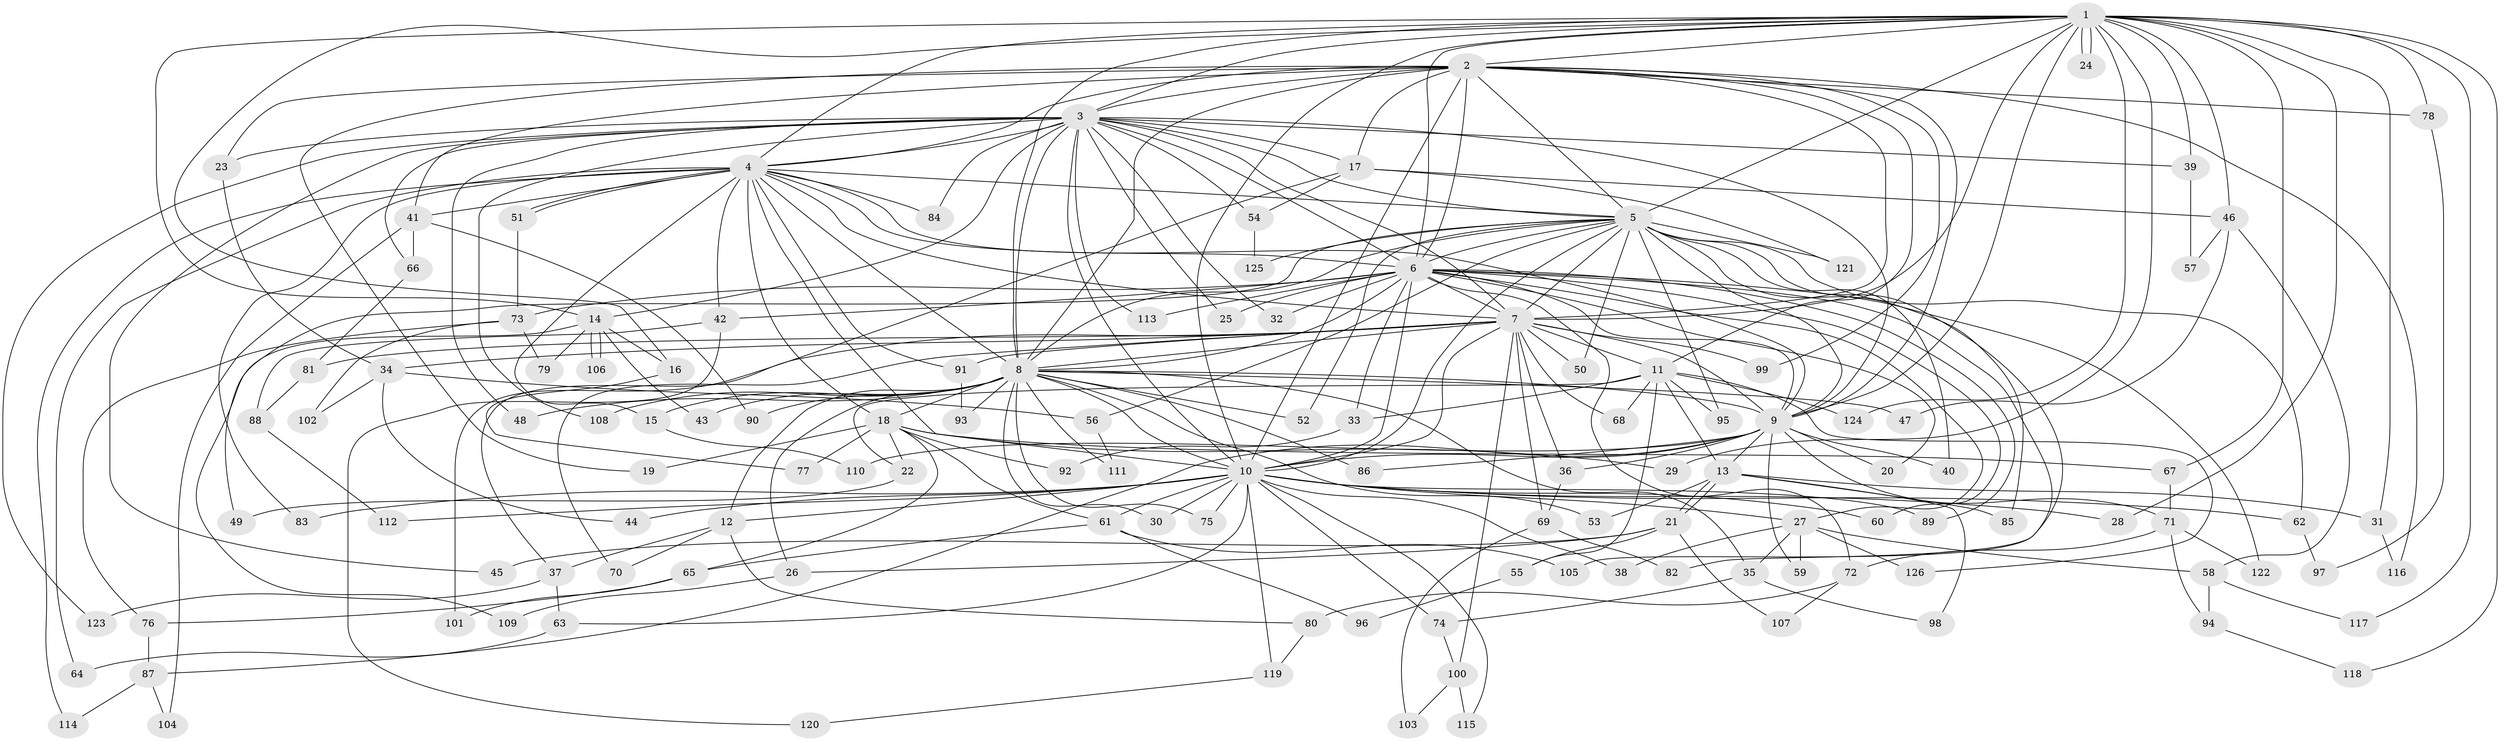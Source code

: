 // coarse degree distribution, {23: 0.015873015873015872, 22: 0.015873015873015872, 21: 0.031746031746031744, 15: 0.015873015873015872, 9: 0.047619047619047616, 14: 0.015873015873015872, 6: 0.07936507936507936, 3: 0.15873015873015872, 10: 0.031746031746031744, 2: 0.36507936507936506, 1: 0.031746031746031744, 11: 0.015873015873015872, 5: 0.09523809523809523, 4: 0.06349206349206349, 8: 0.015873015873015872}
// Generated by graph-tools (version 1.1) at 2025/49/03/04/25 22:49:19]
// undirected, 126 vertices, 277 edges
graph export_dot {
  node [color=gray90,style=filled];
  1;
  2;
  3;
  4;
  5;
  6;
  7;
  8;
  9;
  10;
  11;
  12;
  13;
  14;
  15;
  16;
  17;
  18;
  19;
  20;
  21;
  22;
  23;
  24;
  25;
  26;
  27;
  28;
  29;
  30;
  31;
  32;
  33;
  34;
  35;
  36;
  37;
  38;
  39;
  40;
  41;
  42;
  43;
  44;
  45;
  46;
  47;
  48;
  49;
  50;
  51;
  52;
  53;
  54;
  55;
  56;
  57;
  58;
  59;
  60;
  61;
  62;
  63;
  64;
  65;
  66;
  67;
  68;
  69;
  70;
  71;
  72;
  73;
  74;
  75;
  76;
  77;
  78;
  79;
  80;
  81;
  82;
  83;
  84;
  85;
  86;
  87;
  88;
  89;
  90;
  91;
  92;
  93;
  94;
  95;
  96;
  97;
  98;
  99;
  100;
  101;
  102;
  103;
  104;
  105;
  106;
  107;
  108;
  109;
  110;
  111;
  112;
  113;
  114;
  115;
  116;
  117;
  118;
  119;
  120;
  121;
  122;
  123;
  124;
  125;
  126;
  1 -- 2;
  1 -- 3;
  1 -- 4;
  1 -- 5;
  1 -- 6;
  1 -- 7;
  1 -- 8;
  1 -- 9;
  1 -- 10;
  1 -- 14;
  1 -- 16;
  1 -- 24;
  1 -- 24;
  1 -- 28;
  1 -- 29;
  1 -- 31;
  1 -- 39;
  1 -- 46;
  1 -- 67;
  1 -- 78;
  1 -- 117;
  1 -- 118;
  1 -- 124;
  2 -- 3;
  2 -- 4;
  2 -- 5;
  2 -- 6;
  2 -- 7;
  2 -- 8;
  2 -- 9;
  2 -- 10;
  2 -- 11;
  2 -- 17;
  2 -- 19;
  2 -- 23;
  2 -- 41;
  2 -- 78;
  2 -- 99;
  2 -- 116;
  3 -- 4;
  3 -- 5;
  3 -- 6;
  3 -- 7;
  3 -- 8;
  3 -- 9;
  3 -- 10;
  3 -- 14;
  3 -- 17;
  3 -- 23;
  3 -- 25;
  3 -- 32;
  3 -- 39;
  3 -- 45;
  3 -- 48;
  3 -- 54;
  3 -- 66;
  3 -- 84;
  3 -- 108;
  3 -- 113;
  3 -- 123;
  4 -- 5;
  4 -- 6;
  4 -- 7;
  4 -- 8;
  4 -- 9;
  4 -- 10;
  4 -- 15;
  4 -- 18;
  4 -- 41;
  4 -- 42;
  4 -- 51;
  4 -- 51;
  4 -- 64;
  4 -- 83;
  4 -- 84;
  4 -- 91;
  4 -- 114;
  5 -- 6;
  5 -- 7;
  5 -- 8;
  5 -- 9;
  5 -- 10;
  5 -- 40;
  5 -- 49;
  5 -- 50;
  5 -- 52;
  5 -- 56;
  5 -- 62;
  5 -- 85;
  5 -- 95;
  5 -- 105;
  5 -- 121;
  5 -- 125;
  6 -- 7;
  6 -- 8;
  6 -- 9;
  6 -- 10;
  6 -- 20;
  6 -- 25;
  6 -- 27;
  6 -- 32;
  6 -- 33;
  6 -- 42;
  6 -- 60;
  6 -- 72;
  6 -- 73;
  6 -- 82;
  6 -- 89;
  6 -- 113;
  6 -- 122;
  7 -- 8;
  7 -- 9;
  7 -- 10;
  7 -- 11;
  7 -- 34;
  7 -- 36;
  7 -- 37;
  7 -- 50;
  7 -- 68;
  7 -- 69;
  7 -- 70;
  7 -- 81;
  7 -- 91;
  7 -- 99;
  7 -- 100;
  8 -- 9;
  8 -- 10;
  8 -- 12;
  8 -- 15;
  8 -- 18;
  8 -- 26;
  8 -- 30;
  8 -- 35;
  8 -- 43;
  8 -- 47;
  8 -- 48;
  8 -- 52;
  8 -- 53;
  8 -- 75;
  8 -- 86;
  8 -- 90;
  8 -- 93;
  8 -- 108;
  8 -- 111;
  9 -- 10;
  9 -- 13;
  9 -- 20;
  9 -- 36;
  9 -- 40;
  9 -- 59;
  9 -- 71;
  9 -- 86;
  9 -- 87;
  9 -- 110;
  10 -- 12;
  10 -- 27;
  10 -- 28;
  10 -- 30;
  10 -- 38;
  10 -- 44;
  10 -- 60;
  10 -- 61;
  10 -- 62;
  10 -- 63;
  10 -- 74;
  10 -- 75;
  10 -- 83;
  10 -- 89;
  10 -- 112;
  10 -- 115;
  10 -- 119;
  11 -- 13;
  11 -- 22;
  11 -- 33;
  11 -- 55;
  11 -- 68;
  11 -- 95;
  11 -- 124;
  11 -- 126;
  12 -- 37;
  12 -- 70;
  12 -- 80;
  13 -- 21;
  13 -- 21;
  13 -- 31;
  13 -- 53;
  13 -- 85;
  13 -- 98;
  14 -- 16;
  14 -- 43;
  14 -- 79;
  14 -- 106;
  14 -- 106;
  14 -- 109;
  15 -- 110;
  16 -- 77;
  17 -- 46;
  17 -- 54;
  17 -- 101;
  17 -- 121;
  18 -- 19;
  18 -- 22;
  18 -- 29;
  18 -- 61;
  18 -- 65;
  18 -- 67;
  18 -- 77;
  18 -- 92;
  21 -- 26;
  21 -- 45;
  21 -- 55;
  21 -- 107;
  22 -- 49;
  23 -- 34;
  26 -- 109;
  27 -- 35;
  27 -- 38;
  27 -- 58;
  27 -- 59;
  27 -- 126;
  31 -- 116;
  33 -- 92;
  34 -- 44;
  34 -- 56;
  34 -- 102;
  35 -- 74;
  35 -- 98;
  36 -- 69;
  37 -- 63;
  37 -- 123;
  39 -- 57;
  41 -- 66;
  41 -- 90;
  41 -- 104;
  42 -- 88;
  42 -- 120;
  46 -- 47;
  46 -- 57;
  46 -- 58;
  51 -- 73;
  54 -- 125;
  55 -- 96;
  56 -- 111;
  58 -- 94;
  58 -- 117;
  61 -- 65;
  61 -- 96;
  61 -- 105;
  62 -- 97;
  63 -- 64;
  65 -- 76;
  65 -- 101;
  66 -- 81;
  67 -- 71;
  69 -- 82;
  69 -- 103;
  71 -- 72;
  71 -- 94;
  71 -- 122;
  72 -- 80;
  72 -- 107;
  73 -- 76;
  73 -- 79;
  73 -- 102;
  74 -- 100;
  76 -- 87;
  78 -- 97;
  80 -- 119;
  81 -- 88;
  87 -- 104;
  87 -- 114;
  88 -- 112;
  91 -- 93;
  94 -- 118;
  100 -- 103;
  100 -- 115;
  119 -- 120;
}
